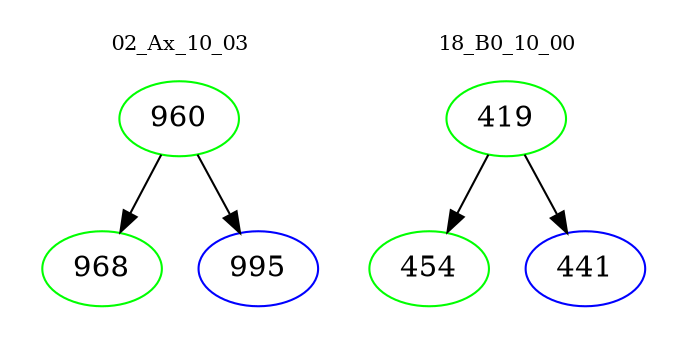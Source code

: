 digraph{
subgraph cluster_0 {
color = white
label = "02_Ax_10_03";
fontsize=10;
T0_960 [label="960", color="green"]
T0_960 -> T0_968 [color="black"]
T0_968 [label="968", color="green"]
T0_960 -> T0_995 [color="black"]
T0_995 [label="995", color="blue"]
}
subgraph cluster_1 {
color = white
label = "18_B0_10_00";
fontsize=10;
T1_419 [label="419", color="green"]
T1_419 -> T1_454 [color="black"]
T1_454 [label="454", color="green"]
T1_419 -> T1_441 [color="black"]
T1_441 [label="441", color="blue"]
}
}
